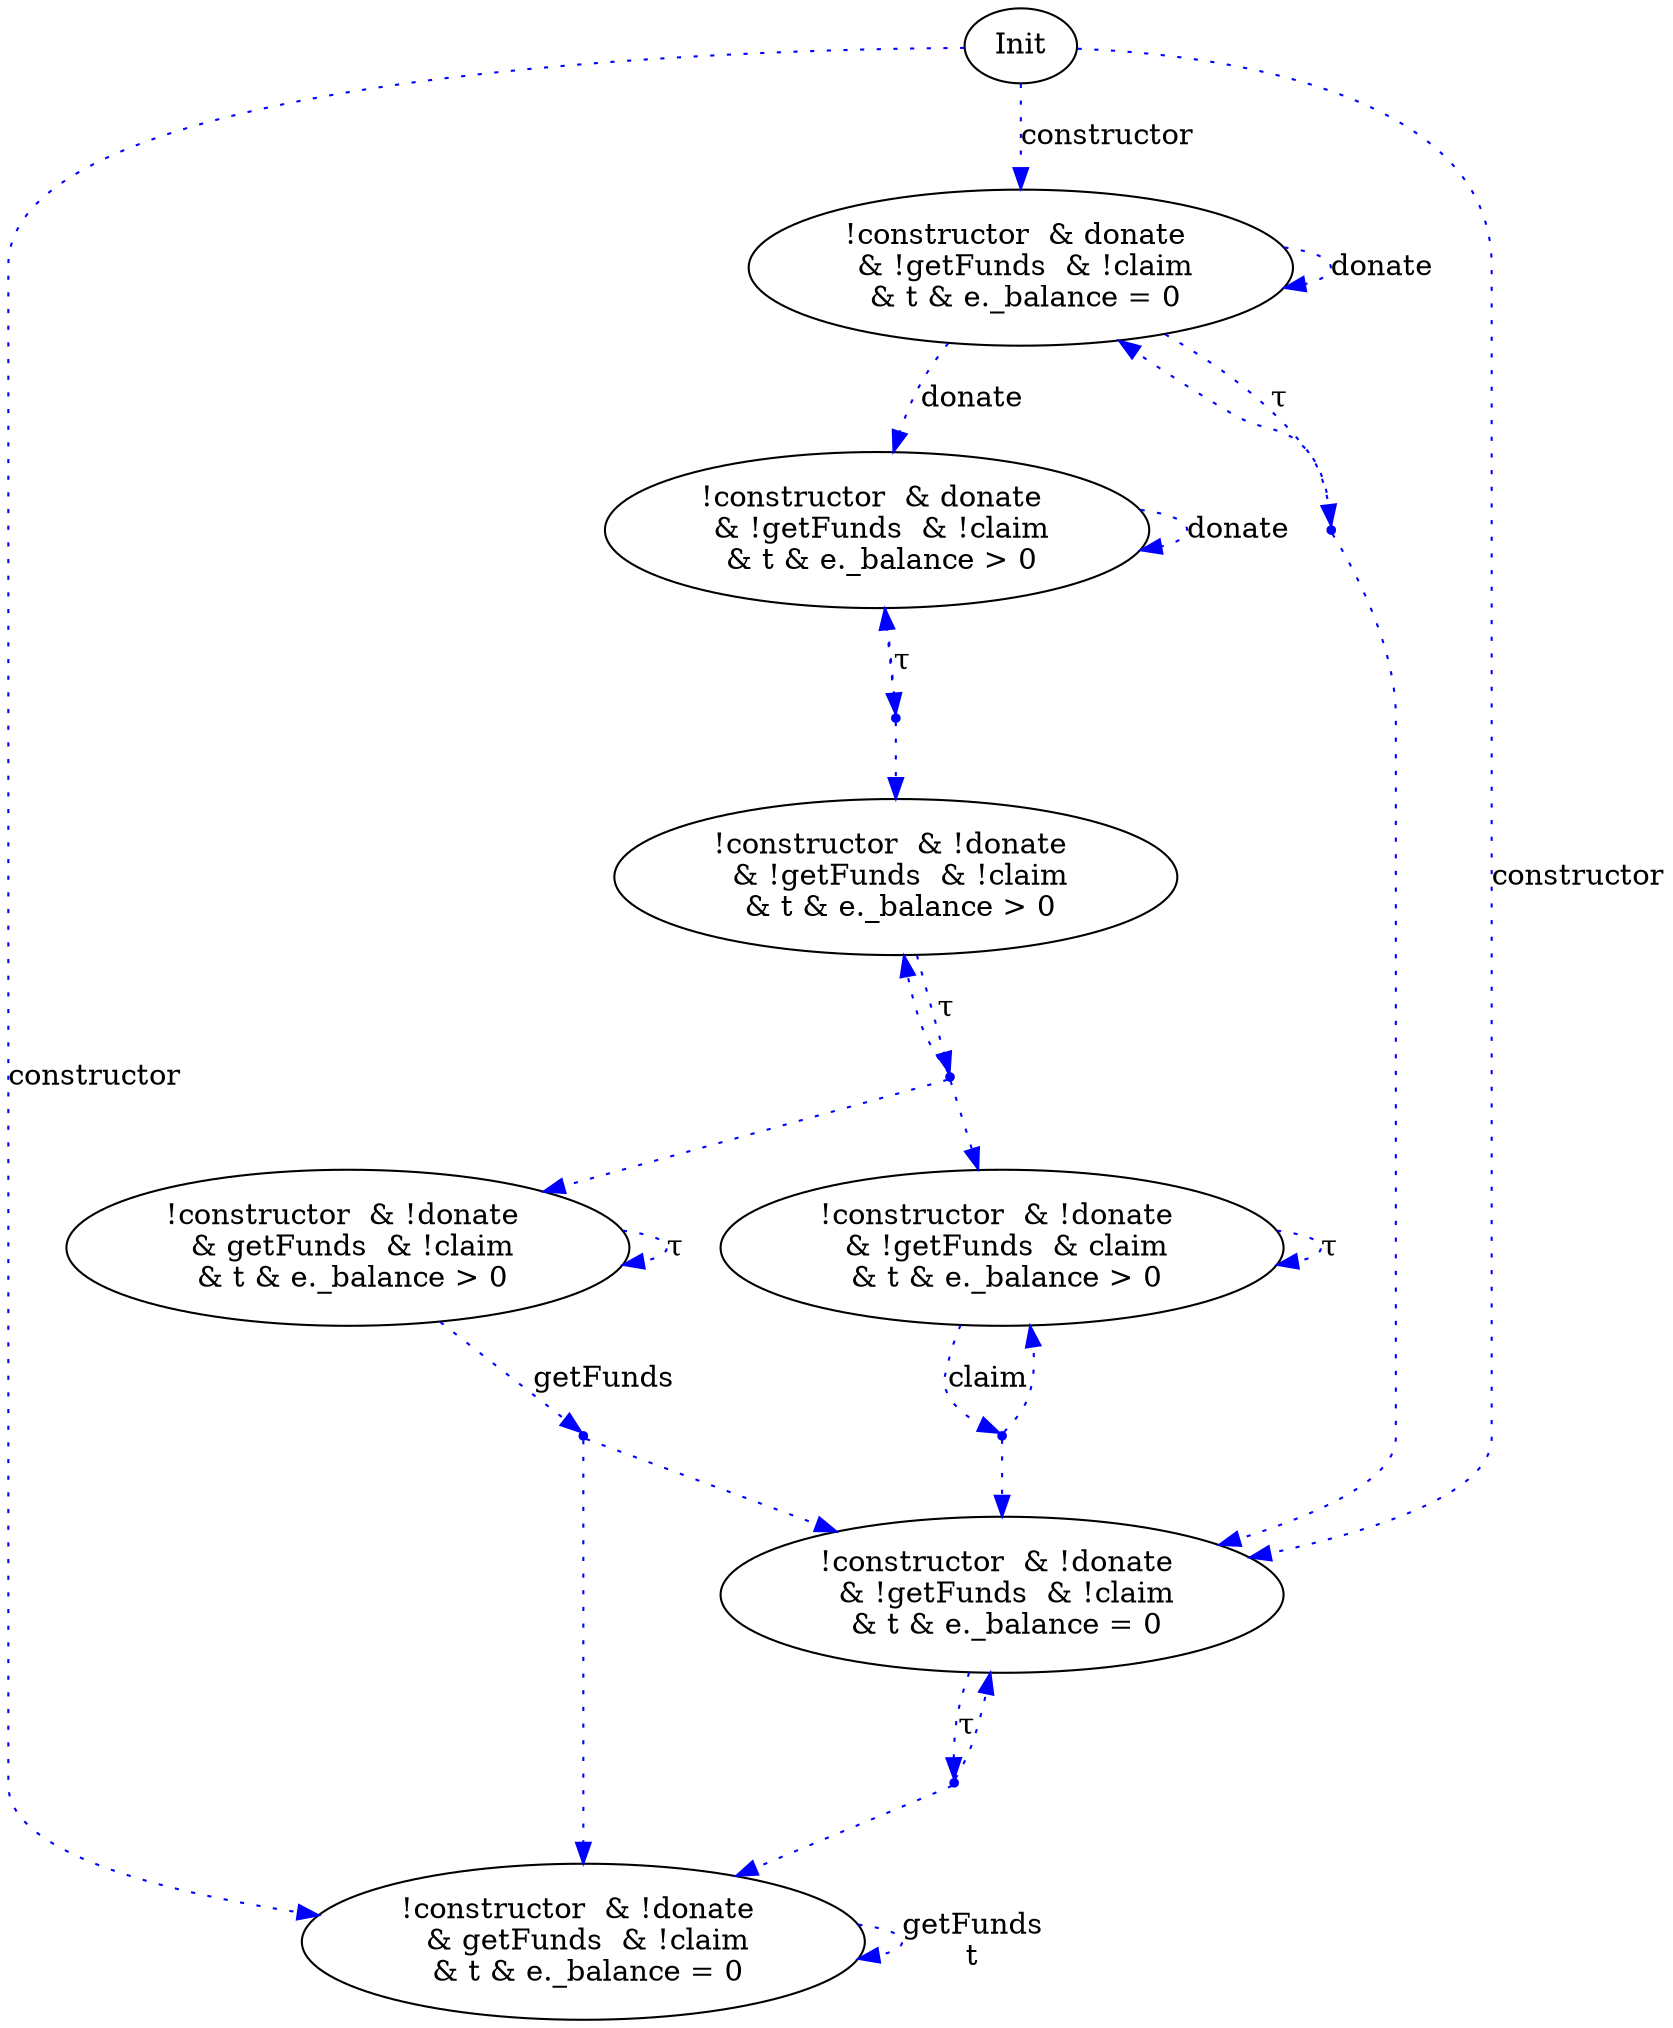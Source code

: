 digraph {

S00 [label="Init"]
S17 [label="!constructor  & !donate \n & !getFunds  & claim\n & t & e._balance > 0"]
S18 [label="!constructor  & !donate \n & getFunds  & !claim\n & t & e._balance > 0"]
S20 [label="!constructor  & donate \n & !getFunds  & !claim\n & t & e._balance > 0"]
S27 [label="!constructor  & !donate \n & !getFunds  & !claim\n & t & e._balance > 0"]
S50 [label="!constructor  & !donate \n & getFunds  & !claim\n & t & e._balance = 0"]
S52 [label="!constructor  & donate \n & !getFunds  & !claim\n & t & e._balance = 0"]
S59 [label="!constructor  & !donate \n & !getFunds  & !claim\n & t & e._balance = 0"]

S20_τ [label="", shape="point", color="blue"]
S52_τ [label="", shape="point", color="blue"]
S59_τ [label="", shape="point", color="blue"]
S17_claim [label="", shape="point", color="blue"]
S27_τ [label="", shape="point", color="blue"]
S18_getFunds [label="", shape="point", color="blue"]

S20->S20 [label="donate", style="dotted", color="blue"]
S20->S20_τ [label="τ", style="dotted", color="blue"]
S20_τ->S27 [label="", style="dotted", color="blue"]
S20_τ->S20 [label="", style="dotted", color="blue"]
S52->S20 [label="donate", style="dotted", color="blue"]
S52->S52 [label="donate", style="dotted", color="blue"]
S52->S52_τ [label="τ", style="dotted", color="blue"]
S52_τ->S52 [label="", style="dotted", color="blue"]
S52_τ->S59 [label="", style="dotted", color="blue"]
S00->S52 [label="constructor", style="dotted", color="blue"]
S00->S59 [label="constructor", style="dotted", color="blue"]
S00->S50 [label="constructor", style="dotted", color="blue"]
S59->S59_τ [label="τ", style="dotted", color="blue"]
S59_τ->S50 [label="", style="dotted", color="blue"]
S59_τ->S59 [label="", style="dotted", color="blue"]
S17->S17_claim [label="claim", style="dotted", color="blue"]
S17_claim->S17 [label="", style="dotted", color="blue"]
S17_claim->S59 [label="", style="dotted", color="blue"]
S17->S17 [label="τ", style="dotted", color="blue"]
S27->S27_τ [label="τ", style="dotted", color="blue"]
S27_τ->S27 [label="", style="dotted", color="blue"]
S27_τ->S18 [label="", style="dotted", color="blue"]
S27_τ->S17 [label="", style="dotted", color="blue"]
S18->S18 [label="τ", style="dotted", color="blue"]
S18->S18_getFunds [label="getFunds", style="dotted", color="blue"]
S18_getFunds->S50 [label="", style="dotted", color="blue"]
S18_getFunds->S59 [label="", style="dotted", color="blue"]
S50->S50 [label="getFunds\nt", style="dotted", color="blue"]
}